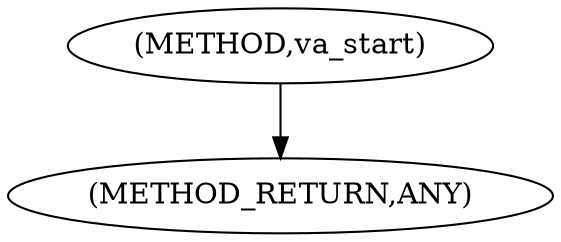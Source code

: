 digraph "va_start" {  
"100266" [label = <(METHOD,va_start)> ]
"100269" [label = <(METHOD_RETURN,ANY)> ]
  "100266" -> "100269" 
}

